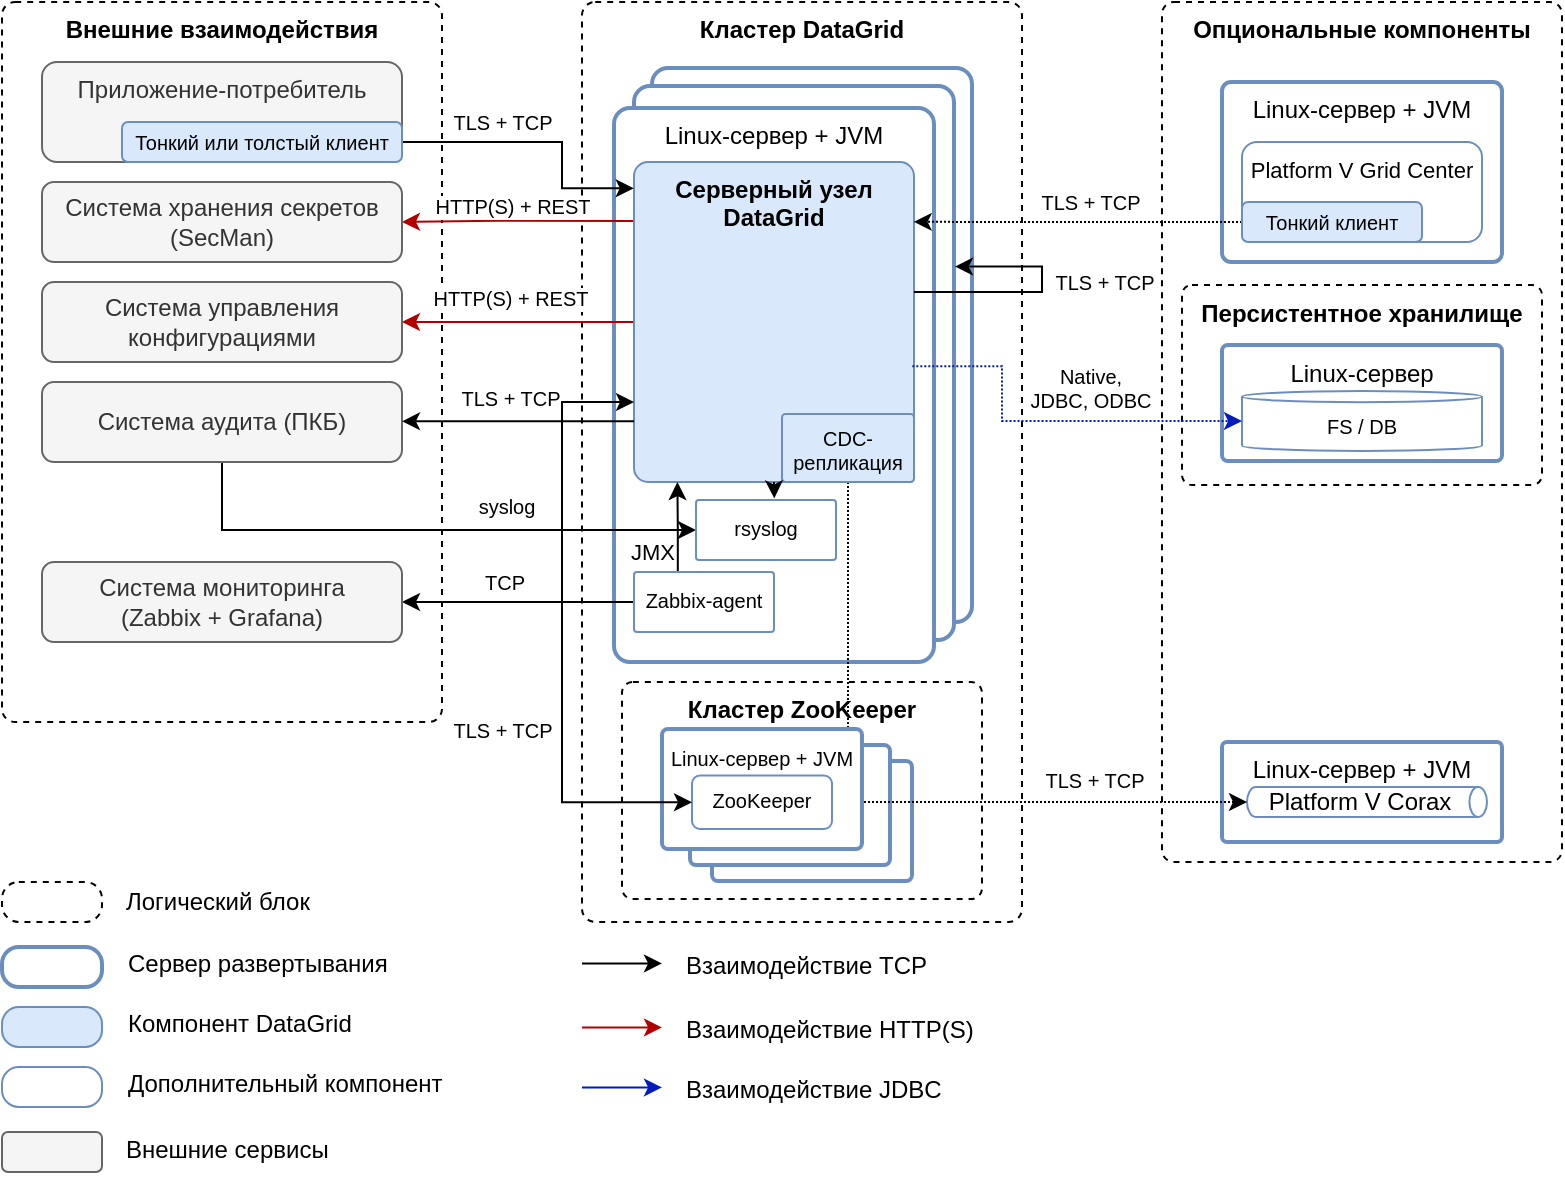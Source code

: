 <mxfile>
    <diagram id="Jw0k9fRooSLBmbNWPfwg" name="Страница 1">
        <mxGraphModel dx="1058" dy="1011" grid="1" gridSize="10" guides="1" tooltips="1" connect="1" arrows="1" fold="1" page="0" pageScale="1" pageWidth="827" pageHeight="1169" math="0" shadow="0">
            <root>
                <mxCell id="0"/>
                <mxCell id="1" parent="0"/>
                <mxCell id="LbXdY1UVprqNfGSTNRS2-1" value="Кластер DataGrid" style="rounded=1;whiteSpace=wrap;html=1;arcSize=3;verticalAlign=top;dashed=1;align=center;fontStyle=1;" parent="1" vertex="1">
                    <mxGeometry x="-160" y="-80" width="220" height="460" as="geometry"/>
                </mxCell>
                <mxCell id="LbXdY1UVprqNfGSTNRS2-11" value="Опциональные компоненты" style="rounded=1;whiteSpace=wrap;html=1;arcSize=3;verticalAlign=top;dashed=1;align=center;fontStyle=1;" parent="1" vertex="1">
                    <mxGeometry x="130" y="-80" width="200" height="430" as="geometry"/>
                </mxCell>
                <mxCell id="LbXdY1UVprqNfGSTNRS2-47" value="Кластер ZooKeeper" style="rounded=1;whiteSpace=wrap;html=1;arcSize=5;verticalAlign=top;dashed=1;align=center;fontStyle=1" parent="1" vertex="1">
                    <mxGeometry x="-140" y="260" width="180" height="108.5" as="geometry"/>
                </mxCell>
                <mxCell id="LbXdY1UVprqNfGSTNRS2-59" value="" style="rounded=1;whiteSpace=wrap;html=1;arcSize=5;verticalAlign=top;strokeColor=#6c8ebf;strokeWidth=2;" parent="1" vertex="1">
                    <mxGeometry x="-95" y="299.5" width="100" height="60" as="geometry"/>
                </mxCell>
                <mxCell id="LbXdY1UVprqNfGSTNRS2-51" value="" style="rounded=1;whiteSpace=wrap;html=1;arcSize=5;verticalAlign=top;fillColor=default;strokeColor=#6c8ebf;strokeWidth=2;" parent="1" vertex="1">
                    <mxGeometry x="-125" y="-47" width="160" height="277" as="geometry"/>
                </mxCell>
                <mxCell id="LbXdY1UVprqNfGSTNRS2-50" value="" style="rounded=1;whiteSpace=wrap;html=1;arcSize=5;verticalAlign=top;fillColor=default;strokeColor=#6c8ebf;strokeWidth=2;" parent="1" vertex="1">
                    <mxGeometry x="-134" y="-38" width="160" height="277" as="geometry"/>
                </mxCell>
                <mxCell id="LbXdY1UVprqNfGSTNRS2-49" value="" style="rounded=1;whiteSpace=wrap;html=1;arcSize=5;verticalAlign=top;strokeColor=#6c8ebf;strokeWidth=2;" parent="1" vertex="1">
                    <mxGeometry x="-106" y="291.5" width="100" height="60" as="geometry"/>
                </mxCell>
                <mxCell id="LbXdY1UVprqNfGSTNRS2-7" value="Внешние взаимодействия" style="rounded=1;whiteSpace=wrap;html=1;arcSize=3;verticalAlign=top;dashed=1;fontStyle=1;" parent="1" vertex="1">
                    <mxGeometry x="-450" y="-80" width="220" height="360" as="geometry"/>
                </mxCell>
                <mxCell id="LbXdY1UVprqNfGSTNRS2-2" value="Linux-сервер + JVM" style="rounded=1;whiteSpace=wrap;html=1;arcSize=5;verticalAlign=top;fillColor=default;strokeColor=#6c8ebf;strokeWidth=2;" parent="1" vertex="1">
                    <mxGeometry x="-144" y="-27" width="160" height="277" as="geometry"/>
                </mxCell>
                <mxCell id="LbXdY1UVprqNfGSTNRS2-23" value="" style="edgeStyle=orthogonalEdgeStyle;rounded=0;orthogonalLoop=1;jettySize=auto;html=1;exitX=-0.002;exitY=0.184;exitDx=0;exitDy=0;entryX=1;entryY=0.5;entryDx=0;entryDy=0;exitPerimeter=0;fillColor=#e51400;strokeColor=#B20000;" parent="1" source="LbXdY1UVprqNfGSTNRS2-3" target="LbXdY1UVprqNfGSTNRS2-8" edge="1">
                    <mxGeometry relative="1" as="geometry">
                        <Array as="points">
                            <mxPoint x="-202" y="29"/>
                        </Array>
                    </mxGeometry>
                </mxCell>
                <mxCell id="LbXdY1UVprqNfGSTNRS2-27" value="HTTP(S) + REST" style="edgeLabel;html=1;align=center;verticalAlign=middle;resizable=0;points=[];fontSize=10;" parent="LbXdY1UVprqNfGSTNRS2-23" vertex="1" connectable="0">
                    <mxGeometry x="0.619" y="-2" relative="1" as="geometry">
                        <mxPoint x="33" y="-6" as="offset"/>
                    </mxGeometry>
                </mxCell>
                <mxCell id="LbXdY1UVprqNfGSTNRS2-25" value="" style="edgeStyle=orthogonalEdgeStyle;rounded=0;orthogonalLoop=1;jettySize=auto;html=1;exitX=0;exitY=0.5;exitDx=0;exitDy=0;strokeColor=default;fillColor=#e51400;startArrow=classic;startFill=1;endArrow=none;endFill=0;" parent="1" source="vAv96Uk13qiof5SyNgZs-1" target="LbXdY1UVprqNfGSTNRS2-15" edge="1">
                    <mxGeometry relative="1" as="geometry">
                        <mxPoint x="-133" y="70" as="sourcePoint"/>
                        <mxPoint x="-250" y="170" as="targetPoint"/>
                        <Array as="points"/>
                    </mxGeometry>
                </mxCell>
                <mxCell id="LbXdY1UVprqNfGSTNRS2-29" value="syslog" style="edgeLabel;html=1;align=center;verticalAlign=middle;resizable=0;points=[];fontSize=10;" parent="LbXdY1UVprqNfGSTNRS2-25" vertex="1" connectable="0">
                    <mxGeometry x="0.293" y="2" relative="1" as="geometry">
                        <mxPoint x="80" y="-14" as="offset"/>
                    </mxGeometry>
                </mxCell>
                <mxCell id="LbXdY1UVprqNfGSTNRS2-26" value="" style="edgeStyle=orthogonalEdgeStyle;rounded=0;orthogonalLoop=1;jettySize=auto;html=1;strokeColor=#B20000;fillColor=#e51400;" parent="1" source="LbXdY1UVprqNfGSTNRS2-3" target="LbXdY1UVprqNfGSTNRS2-16" edge="1">
                    <mxGeometry relative="1" as="geometry"/>
                </mxCell>
                <mxCell id="LbXdY1UVprqNfGSTNRS2-28" value="HTTP(S) + REST" style="edgeLabel;html=1;align=center;verticalAlign=middle;resizable=0;points=[];fontSize=10;" parent="LbXdY1UVprqNfGSTNRS2-26" vertex="1" connectable="0">
                    <mxGeometry x="0.394" relative="1" as="geometry">
                        <mxPoint x="19" y="-12" as="offset"/>
                    </mxGeometry>
                </mxCell>
                <mxCell id="LbXdY1UVprqNfGSTNRS2-3" value="Серверный узел DataGrid" style="rounded=1;whiteSpace=wrap;html=1;arcSize=5;verticalAlign=top;fillColor=#dae8fc;strokeColor=#6c8ebf;fontStyle=1" parent="1" vertex="1">
                    <mxGeometry x="-134" width="140" height="160" as="geometry"/>
                </mxCell>
                <mxCell id="LbXdY1UVprqNfGSTNRS2-20" value="" style="edgeStyle=orthogonalEdgeStyle;rounded=0;orthogonalLoop=1;jettySize=auto;html=1;entryX=0.155;entryY=1;entryDx=0;entryDy=0;entryPerimeter=0;exitX=0.313;exitY=-0.018;exitDx=0;exitDy=0;exitPerimeter=0;" parent="1" source="LbXdY1UVprqNfGSTNRS2-4" target="LbXdY1UVprqNfGSTNRS2-3" edge="1">
                    <mxGeometry relative="1" as="geometry">
                        <mxPoint x="-112" y="204" as="sourcePoint"/>
                    </mxGeometry>
                </mxCell>
                <mxCell id="LbXdY1UVprqNfGSTNRS2-34" value="JMX" style="edgeLabel;html=1;align=center;verticalAlign=middle;resizable=0;points=[];" parent="LbXdY1UVprqNfGSTNRS2-20" vertex="1" connectable="0">
                    <mxGeometry x="-0.139" relative="1" as="geometry">
                        <mxPoint x="-13" y="9" as="offset"/>
                    </mxGeometry>
                </mxCell>
                <mxCell id="LbXdY1UVprqNfGSTNRS2-21" value="" style="edgeStyle=orthogonalEdgeStyle;rounded=0;orthogonalLoop=1;jettySize=auto;html=1;entryX=1;entryY=0.5;entryDx=0;entryDy=0;" parent="1" source="LbXdY1UVprqNfGSTNRS2-4" target="LbXdY1UVprqNfGSTNRS2-10" edge="1">
                    <mxGeometry relative="1" as="geometry"/>
                </mxCell>
                <mxCell id="LbXdY1UVprqNfGSTNRS2-30" value="TCP" style="edgeLabel;html=1;align=center;verticalAlign=middle;resizable=0;points=[];fontSize=10;" parent="LbXdY1UVprqNfGSTNRS2-21" vertex="1" connectable="0">
                    <mxGeometry x="0.348" y="1" relative="1" as="geometry">
                        <mxPoint x="13" y="-11" as="offset"/>
                    </mxGeometry>
                </mxCell>
                <mxCell id="LbXdY1UVprqNfGSTNRS2-4" value="&lt;font style=&quot;font-size: 10px;&quot;&gt;Zabbix-agent&lt;/font&gt;" style="rounded=1;whiteSpace=wrap;html=1;arcSize=5;verticalAlign=top;fillColor=none;strokeColor=#6c8ebf;" parent="1" vertex="1">
                    <mxGeometry x="-134" y="205" width="70" height="30" as="geometry"/>
                </mxCell>
                <mxCell id="LbXdY1UVprqNfGSTNRS2-8" value="Система хранения секретов&lt;br&gt;(SecMan)" style="rounded=1;whiteSpace=wrap;html=1;fillColor=#f5f5f5;fontColor=#333333;strokeColor=#666666;" parent="1" vertex="1">
                    <mxGeometry x="-430" y="10" width="180" height="40" as="geometry"/>
                </mxCell>
                <mxCell id="LbXdY1UVprqNfGSTNRS2-10" value="Система мониторинга&lt;br&gt;(Zabbix + Grafana)" style="rounded=1;whiteSpace=wrap;html=1;fillColor=#f5f5f5;fontColor=#333333;strokeColor=#666666;" parent="1" vertex="1">
                    <mxGeometry x="-430" y="200" width="180" height="40" as="geometry"/>
                </mxCell>
                <mxCell id="LbXdY1UVprqNfGSTNRS2-12" value="Linux-сервер + JVM" style="rounded=1;whiteSpace=wrap;html=1;arcSize=5;verticalAlign=top;strokeColor=#6c8ebf;strokeWidth=2;" parent="1" vertex="1">
                    <mxGeometry x="160" y="-40" width="140" height="90" as="geometry"/>
                </mxCell>
                <mxCell id="LbXdY1UVprqNfGSTNRS2-9" value="&lt;span style=&quot;color: rgb(0, 0, 0); font-size: 11px;&quot;&gt;Platform V Grid Center&lt;/span&gt;" style="rounded=1;whiteSpace=wrap;html=1;verticalAlign=top;fillColor=default;strokeColor=#6c8ebf;" parent="1" vertex="1">
                    <mxGeometry x="170" y="-10" width="120" height="50" as="geometry"/>
                </mxCell>
                <mxCell id="LbXdY1UVprqNfGSTNRS2-14" value="" style="edgeStyle=orthogonalEdgeStyle;rounded=0;orthogonalLoop=1;jettySize=auto;html=1;entryX=0.999;entryY=0.187;entryDx=0;entryDy=0;entryPerimeter=0;dashed=1;dashPattern=1 1;" parent="1" source="LbXdY1UVprqNfGSTNRS2-13" target="LbXdY1UVprqNfGSTNRS2-3" edge="1">
                    <mxGeometry relative="1" as="geometry">
                        <Array as="points"/>
                    </mxGeometry>
                </mxCell>
                <mxCell id="LbXdY1UVprqNfGSTNRS2-33" value="TLS + TCP" style="edgeLabel;html=1;align=center;verticalAlign=middle;resizable=0;points=[];fontSize=10;" parent="LbXdY1UVprqNfGSTNRS2-14" vertex="1" connectable="0">
                    <mxGeometry x="-0.146" y="-2" relative="1" as="geometry">
                        <mxPoint x="-6" y="-8" as="offset"/>
                    </mxGeometry>
                </mxCell>
                <mxCell id="LbXdY1UVprqNfGSTNRS2-13" value="Тонкий клиент" style="rounded=1;whiteSpace=wrap;html=1;fontSize=10;fillColor=#dae8fc;strokeColor=#6c8ebf;" parent="1" vertex="1">
                    <mxGeometry x="170" y="20" width="90" height="20" as="geometry"/>
                </mxCell>
                <mxCell id="LbXdY1UVprqNfGSTNRS2-15" value="Система аудита (ПКБ)" style="rounded=1;whiteSpace=wrap;html=1;fillColor=#f5f5f5;fontColor=#333333;strokeColor=#666666;" parent="1" vertex="1">
                    <mxGeometry x="-430" y="110" width="180" height="40" as="geometry"/>
                </mxCell>
                <mxCell id="LbXdY1UVprqNfGSTNRS2-16" value="Система управления конфигурациями" style="rounded=1;whiteSpace=wrap;html=1;fillColor=#f5f5f5;fontColor=#333333;strokeColor=#666666;" parent="1" vertex="1">
                    <mxGeometry x="-430" y="60" width="180" height="40" as="geometry"/>
                </mxCell>
                <mxCell id="LbXdY1UVprqNfGSTNRS2-18" value="Linux-сервер + JVM" style="rounded=1;whiteSpace=wrap;html=1;arcSize=5;verticalAlign=top;strokeColor=#6c8ebf;strokeWidth=2;" parent="1" vertex="1">
                    <mxGeometry x="160" y="290" width="140" height="50" as="geometry"/>
                </mxCell>
                <mxCell id="LbXdY1UVprqNfGSTNRS2-17" value="Platform V Corax" style="shape=cylinder3;whiteSpace=wrap;html=1;boundedLbl=1;backgroundOutline=1;size=4.4;rotation=90;horizontal=0;fillColor=none;strokeColor=#6c8ebf;" parent="1" vertex="1">
                    <mxGeometry x="225" y="260" width="15" height="120" as="geometry"/>
                </mxCell>
                <mxCell id="LbXdY1UVprqNfGSTNRS2-37" value="" style="edgeStyle=orthogonalEdgeStyle;rounded=0;orthogonalLoop=1;jettySize=auto;html=1;entryX=0.5;entryY=1;entryDx=0;entryDy=0;entryPerimeter=0;exitX=0.5;exitY=1;exitDx=0;exitDy=0;dashed=1;dashPattern=1 1;" parent="1" source="LbXdY1UVprqNfGSTNRS2-35" target="LbXdY1UVprqNfGSTNRS2-17" edge="1">
                    <mxGeometry relative="1" as="geometry">
                        <Array as="points">
                            <mxPoint x="-27" y="320"/>
                        </Array>
                    </mxGeometry>
                </mxCell>
                <mxCell id="LbXdY1UVprqNfGSTNRS2-38" value="TLS + TCP" style="edgeLabel;html=1;align=center;verticalAlign=middle;resizable=0;points=[];fontSize=10;" parent="LbXdY1UVprqNfGSTNRS2-37" vertex="1" connectable="0">
                    <mxGeometry x="-0.477" y="2" relative="1" as="geometry">
                        <mxPoint x="121" y="55" as="offset"/>
                    </mxGeometry>
                </mxCell>
                <mxCell id="LbXdY1UVprqNfGSTNRS2-35" value="CDC-репликация" style="rounded=1;whiteSpace=wrap;html=1;arcSize=5;verticalAlign=top;fontSize=10;fillColor=#dae8fc;strokeColor=#6c8ebf;" parent="1" vertex="1">
                    <mxGeometry x="-60" y="126" width="66" height="34" as="geometry"/>
                </mxCell>
                <mxCell id="LbXdY1UVprqNfGSTNRS2-39" value="Приложение-потребитель" style="rounded=1;whiteSpace=wrap;html=1;verticalAlign=top;fillColor=#f5f5f5;fontColor=#333333;strokeColor=#666666;" parent="1" vertex="1">
                    <mxGeometry x="-430" y="-50" width="180" height="50" as="geometry"/>
                </mxCell>
                <mxCell id="LbXdY1UVprqNfGSTNRS2-41" value="" style="edgeStyle=orthogonalEdgeStyle;rounded=0;orthogonalLoop=1;jettySize=auto;html=1;entryX=-0.001;entryY=0.082;entryDx=0;entryDy=0;entryPerimeter=0;" parent="1" source="LbXdY1UVprqNfGSTNRS2-40" target="LbXdY1UVprqNfGSTNRS2-3" edge="1">
                    <mxGeometry relative="1" as="geometry">
                        <Array as="points">
                            <mxPoint x="-170" y="-10"/>
                            <mxPoint x="-170" y="13"/>
                        </Array>
                    </mxGeometry>
                </mxCell>
                <mxCell id="LbXdY1UVprqNfGSTNRS2-42" value="TLS + TCP" style="edgeLabel;html=1;align=center;verticalAlign=middle;resizable=0;points=[];fontSize=10;" parent="LbXdY1UVprqNfGSTNRS2-41" vertex="1" connectable="0">
                    <mxGeometry x="-0.465" y="2" relative="1" as="geometry">
                        <mxPoint x="13" y="-8" as="offset"/>
                    </mxGeometry>
                </mxCell>
                <mxCell id="LbXdY1UVprqNfGSTNRS2-40" value="Тонкий или толстый клиент" style="rounded=1;whiteSpace=wrap;html=1;fontSize=10;fillColor=#dae8fc;strokeColor=#6c8ebf;" parent="1" vertex="1">
                    <mxGeometry x="-390" y="-20" width="140" height="20" as="geometry"/>
                </mxCell>
                <mxCell id="LbXdY1UVprqNfGSTNRS2-43" value="&lt;font style=&quot;font-size: 10px;&quot;&gt;Linux-сервер + JVM&lt;/font&gt;" style="rounded=1;whiteSpace=wrap;html=1;arcSize=5;verticalAlign=top;strokeColor=#6c8ebf;strokeWidth=2;" parent="1" vertex="1">
                    <mxGeometry x="-120" y="283.5" width="100" height="60" as="geometry"/>
                </mxCell>
                <mxCell id="LbXdY1UVprqNfGSTNRS2-44" value="ZooKeeper" style="rounded=1;whiteSpace=wrap;html=1;verticalAlign=top;fontSize=10;fillColor=none;strokeColor=#6c8ebf;" parent="1" vertex="1">
                    <mxGeometry x="-105" y="306.75" width="70" height="26.75" as="geometry"/>
                </mxCell>
                <mxCell id="LbXdY1UVprqNfGSTNRS2-45" value="" style="edgeStyle=orthogonalEdgeStyle;rounded=0;orthogonalLoop=1;jettySize=auto;html=1;exitX=0;exitY=0.75;exitDx=0;exitDy=0;entryX=0;entryY=0.5;entryDx=0;entryDy=0;startArrow=classic;startFill=1;" parent="1" source="LbXdY1UVprqNfGSTNRS2-3" target="LbXdY1UVprqNfGSTNRS2-44" edge="1">
                    <mxGeometry relative="1" as="geometry">
                        <mxPoint x="16" y="120" as="sourcePoint"/>
                        <mxPoint x="255" y="240" as="targetPoint"/>
                        <Array as="points">
                            <mxPoint x="-170" y="120"/>
                            <mxPoint x="-170" y="320"/>
                        </Array>
                    </mxGeometry>
                </mxCell>
                <mxCell id="LbXdY1UVprqNfGSTNRS2-46" value="TLS + TCP" style="edgeLabel;html=1;align=center;verticalAlign=middle;resizable=0;points=[];fontSize=10;" parent="LbXdY1UVprqNfGSTNRS2-45" vertex="1" connectable="0">
                    <mxGeometry x="-0.477" y="2" relative="1" as="geometry">
                        <mxPoint x="-32" y="121" as="offset"/>
                    </mxGeometry>
                </mxCell>
                <mxCell id="LbXdY1UVprqNfGSTNRS2-52" value="Персистентное хранилище" style="rounded=1;whiteSpace=wrap;html=1;arcSize=5;verticalAlign=top;dashed=1;fontStyle=1" parent="1" vertex="1">
                    <mxGeometry x="140" y="61.5" width="180" height="100" as="geometry"/>
                </mxCell>
                <mxCell id="LbXdY1UVprqNfGSTNRS2-54" value="Linux-сервер" style="rounded=1;whiteSpace=wrap;html=1;arcSize=5;verticalAlign=top;strokeColor=#6c8ebf;strokeWidth=2;" parent="1" vertex="1">
                    <mxGeometry x="160" y="91.5" width="140" height="58" as="geometry"/>
                </mxCell>
                <mxCell id="LbXdY1UVprqNfGSTNRS2-53" value="FS / DB" style="shape=cylinder3;whiteSpace=wrap;html=1;boundedLbl=1;backgroundOutline=1;size=2.8;fontSize=10;fillColor=none;strokeColor=#6c8ebf;" parent="1" vertex="1">
                    <mxGeometry x="170" y="114.5" width="120" height="30" as="geometry"/>
                </mxCell>
                <mxCell id="LbXdY1UVprqNfGSTNRS2-55" value="" style="edgeStyle=orthogonalEdgeStyle;rounded=0;orthogonalLoop=1;jettySize=auto;html=1;entryX=1.003;entryY=0.326;entryDx=0;entryDy=0;entryPerimeter=0;" parent="1" target="LbXdY1UVprqNfGSTNRS2-50" edge="1">
                    <mxGeometry relative="1" as="geometry">
                        <mxPoint x="6" y="65" as="sourcePoint"/>
                        <mxPoint x="170" y="127" as="targetPoint"/>
                        <Array as="points">
                            <mxPoint x="70" y="65"/>
                            <mxPoint x="70" y="52"/>
                        </Array>
                    </mxGeometry>
                </mxCell>
                <mxCell id="LbXdY1UVprqNfGSTNRS2-56" value="TLS + TCP" style="edgeLabel;html=1;align=center;verticalAlign=middle;resizable=0;points=[];fontSize=10;" parent="LbXdY1UVprqNfGSTNRS2-55" vertex="1" connectable="0">
                    <mxGeometry x="-0.477" y="2" relative="1" as="geometry">
                        <mxPoint x="63" y="-3" as="offset"/>
                    </mxGeometry>
                </mxCell>
                <mxCell id="LbXdY1UVprqNfGSTNRS2-57" value="" style="edgeStyle=orthogonalEdgeStyle;rounded=0;orthogonalLoop=1;jettySize=auto;html=1;exitX=0.994;exitY=0.638;exitDx=0;exitDy=0;entryX=0;entryY=0.5;entryDx=0;entryDy=0;entryPerimeter=0;exitPerimeter=0;fillColor=#0050ef;strokeColor=#001DBC;dashed=1;dashPattern=1 1;" parent="1" source="LbXdY1UVprqNfGSTNRS2-3" target="LbXdY1UVprqNfGSTNRS2-53" edge="1">
                    <mxGeometry relative="1" as="geometry">
                        <mxPoint x="16" y="90" as="sourcePoint"/>
                        <mxPoint x="170" y="127" as="targetPoint"/>
                        <Array as="points">
                            <mxPoint x="50" y="102"/>
                            <mxPoint x="50" y="130"/>
                        </Array>
                    </mxGeometry>
                </mxCell>
                <mxCell id="LbXdY1UVprqNfGSTNRS2-58" value="Native,&lt;br&gt;JDBC, ODBC" style="edgeLabel;html=1;align=center;verticalAlign=middle;resizable=0;points=[];fontSize=10;" parent="LbXdY1UVprqNfGSTNRS2-57" vertex="1" connectable="0">
                    <mxGeometry x="-0.477" y="2" relative="1" as="geometry">
                        <mxPoint x="42" y="5" as="offset"/>
                    </mxGeometry>
                </mxCell>
                <mxCell id="vsAG4Ktqe58QafRFDLfM-2" value="" style="rounded=1;whiteSpace=wrap;html=1;verticalAlign=top;strokeColor=#6c8ebf;arcSize=42;strokeWidth=2;" parent="1" vertex="1">
                    <mxGeometry x="-450" y="392.5" width="50" height="20" as="geometry"/>
                </mxCell>
                <mxCell id="vsAG4Ktqe58QafRFDLfM-3" value="" style="rounded=1;whiteSpace=wrap;html=1;verticalAlign=top;strokeColor=default;arcSize=42;strokeWidth=1;dashed=1;" parent="1" vertex="1">
                    <mxGeometry x="-450" y="360" width="50" height="20" as="geometry"/>
                </mxCell>
                <mxCell id="vsAG4Ktqe58QafRFDLfM-4" value="" style="rounded=1;whiteSpace=wrap;html=1;verticalAlign=top;strokeColor=#6c8ebf;arcSize=42;strokeWidth=1;fillColor=#dae8fc;" parent="1" vertex="1">
                    <mxGeometry x="-450" y="422.5" width="50" height="20" as="geometry"/>
                </mxCell>
                <mxCell id="vsAG4Ktqe58QafRFDLfM-5" value="" style="rounded=1;whiteSpace=wrap;html=1;verticalAlign=top;strokeColor=#6c8ebf;arcSize=42;strokeWidth=1;" parent="1" vertex="1">
                    <mxGeometry x="-450" y="452.5" width="50" height="20" as="geometry"/>
                </mxCell>
                <mxCell id="vsAG4Ktqe58QafRFDLfM-6" value="Логический блок" style="text;html=1;strokeColor=none;fillColor=none;align=left;verticalAlign=middle;whiteSpace=wrap;rounded=0;" parent="1" vertex="1">
                    <mxGeometry x="-390" y="355" width="190" height="30" as="geometry"/>
                </mxCell>
                <mxCell id="vsAG4Ktqe58QafRFDLfM-7" value="Сервер развертывания" style="text;html=1;strokeColor=none;fillColor=none;align=left;verticalAlign=middle;whiteSpace=wrap;rounded=0;" parent="1" vertex="1">
                    <mxGeometry x="-389" y="385.5" width="189" height="30" as="geometry"/>
                </mxCell>
                <mxCell id="vsAG4Ktqe58QafRFDLfM-8" value="Компонент DataGrid" style="text;html=1;strokeColor=none;fillColor=none;align=left;verticalAlign=middle;whiteSpace=wrap;rounded=0;" parent="1" vertex="1">
                    <mxGeometry x="-389" y="415.5" width="189" height="30" as="geometry"/>
                </mxCell>
                <mxCell id="vsAG4Ktqe58QafRFDLfM-10" value="Дополнительный компонент" style="text;html=1;strokeColor=none;fillColor=none;align=left;verticalAlign=middle;whiteSpace=wrap;rounded=0;" parent="1" vertex="1">
                    <mxGeometry x="-389" y="445.5" width="189" height="30" as="geometry"/>
                </mxCell>
                <mxCell id="vsAG4Ktqe58QafRFDLfM-11" value="" style="endArrow=classic;html=1;rounded=0;" parent="1" edge="1">
                    <mxGeometry width="50" height="50" relative="1" as="geometry">
                        <mxPoint x="-160" y="400.71" as="sourcePoint"/>
                        <mxPoint x="-120" y="400.71" as="targetPoint"/>
                    </mxGeometry>
                </mxCell>
                <mxCell id="vsAG4Ktqe58QafRFDLfM-12" value="Взаимодействие TCP" style="text;html=1;strokeColor=none;fillColor=none;align=left;verticalAlign=middle;whiteSpace=wrap;rounded=0;" parent="1" vertex="1">
                    <mxGeometry x="-110" y="386.5" width="190" height="30" as="geometry"/>
                </mxCell>
                <mxCell id="vsAG4Ktqe58QafRFDLfM-13" value="" style="endArrow=classic;html=1;rounded=0;strokeColor=#B20000;fillColor=#e51400;" parent="1" edge="1">
                    <mxGeometry width="50" height="50" relative="1" as="geometry">
                        <mxPoint x="-160" y="432.71" as="sourcePoint"/>
                        <mxPoint x="-120" y="432.71" as="targetPoint"/>
                    </mxGeometry>
                </mxCell>
                <mxCell id="vsAG4Ktqe58QafRFDLfM-14" value="Взаимодействие HTTP(S)" style="text;html=1;strokeColor=none;fillColor=none;align=left;verticalAlign=middle;whiteSpace=wrap;rounded=0;" parent="1" vertex="1">
                    <mxGeometry x="-110" y="418.5" width="190" height="30" as="geometry"/>
                </mxCell>
                <mxCell id="vsAG4Ktqe58QafRFDLfM-15" value="" style="endArrow=classic;html=1;rounded=0;strokeColor=#001DBC;fillColor=#0050ef;" parent="1" edge="1">
                    <mxGeometry width="50" height="50" relative="1" as="geometry">
                        <mxPoint x="-160" y="462.71" as="sourcePoint"/>
                        <mxPoint x="-120" y="462.71" as="targetPoint"/>
                    </mxGeometry>
                </mxCell>
                <mxCell id="vsAG4Ktqe58QafRFDLfM-16" value="Взаимодействие JDBC" style="text;html=1;strokeColor=none;fillColor=none;align=left;verticalAlign=middle;whiteSpace=wrap;rounded=0;" parent="1" vertex="1">
                    <mxGeometry x="-110" y="448.5" width="190" height="30" as="geometry"/>
                </mxCell>
                <mxCell id="vAv96Uk13qiof5SyNgZs-1" value="&lt;font style=&quot;font-size: 10px;&quot;&gt;rsyslog&lt;/font&gt;" style="rounded=1;whiteSpace=wrap;html=1;arcSize=5;verticalAlign=top;fillColor=none;strokeColor=#6c8ebf;" parent="1" vertex="1">
                    <mxGeometry x="-103" y="169" width="70" height="30" as="geometry"/>
                </mxCell>
                <mxCell id="vAv96Uk13qiof5SyNgZs-2" value="" style="endArrow=classic;html=1;rounded=0;exitX=0.5;exitY=1;exitDx=0;exitDy=0;entryX=0.559;entryY=-0.027;entryDx=0;entryDy=0;entryPerimeter=0;" parent="1" source="LbXdY1UVprqNfGSTNRS2-3" target="vAv96Uk13qiof5SyNgZs-1" edge="1">
                    <mxGeometry width="50" height="50" relative="1" as="geometry">
                        <mxPoint x="-130" y="200" as="sourcePoint"/>
                        <mxPoint x="-80" y="150" as="targetPoint"/>
                    </mxGeometry>
                </mxCell>
                <mxCell id="vAv96Uk13qiof5SyNgZs-3" value="" style="edgeStyle=orthogonalEdgeStyle;rounded=0;orthogonalLoop=1;jettySize=auto;html=1;strokeColor=default;fillColor=#e51400;" parent="1" edge="1">
                    <mxGeometry relative="1" as="geometry">
                        <mxPoint x="-134" y="129.67" as="sourcePoint"/>
                        <mxPoint x="-250" y="129.67" as="targetPoint"/>
                    </mxGeometry>
                </mxCell>
                <mxCell id="vAv96Uk13qiof5SyNgZs-4" value="TLS + TCP" style="edgeLabel;html=1;align=center;verticalAlign=middle;resizable=0;points=[];fontSize=10;" parent="vAv96Uk13qiof5SyNgZs-3" vertex="1" connectable="0">
                    <mxGeometry x="0.394" relative="1" as="geometry">
                        <mxPoint x="19" y="-12" as="offset"/>
                    </mxGeometry>
                </mxCell>
                <mxCell id="2" value="" style="rounded=1;whiteSpace=wrap;html=1;fillColor=#f5f5f5;fontColor=#333333;strokeColor=#666666;" parent="1" vertex="1">
                    <mxGeometry x="-450" y="485" width="50" height="20" as="geometry"/>
                </mxCell>
                <mxCell id="3" value="&lt;span style=&quot;color: rgb(0, 0, 0); font-family: Helvetica; font-size: 12px; font-style: normal; font-variant-ligatures: normal; font-variant-caps: normal; font-weight: 400; letter-spacing: normal; orphans: 2; text-align: left; text-indent: 0px; text-transform: none; widows: 2; word-spacing: 0px; -webkit-text-stroke-width: 0px; white-space: normal; background-color: rgb(255, 255, 255); text-decoration-thickness: initial; text-decoration-style: initial; text-decoration-color: initial; float: none; display: inline !important;&quot;&gt;Внешние сервисы&lt;/span&gt;" style="text;whiteSpace=wrap;html=1;" parent="1" vertex="1">
                    <mxGeometry x="-390" y="480" width="180" height="40" as="geometry"/>
                </mxCell>
            </root>
        </mxGraphModel>
    </diagram>
</mxfile>